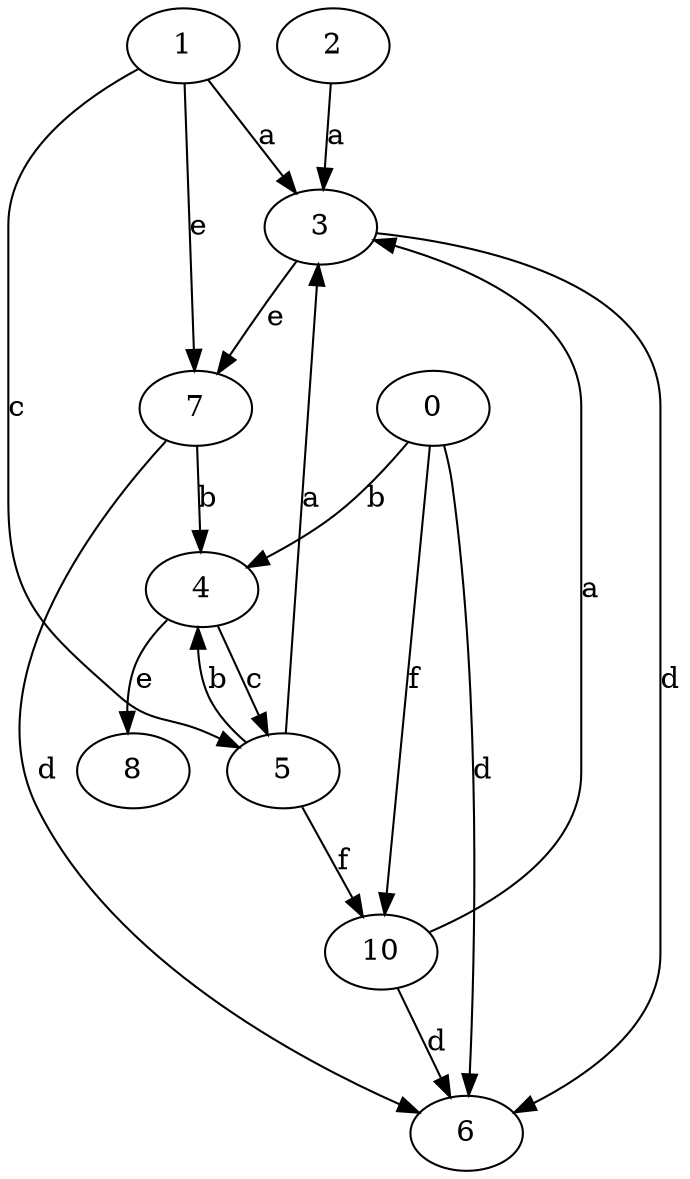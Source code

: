 strict digraph  {
2;
3;
0;
4;
5;
6;
7;
8;
10;
1;
2 -> 3  [label=a];
3 -> 6  [label=d];
3 -> 7  [label=e];
0 -> 4  [label=b];
0 -> 6  [label=d];
0 -> 10  [label=f];
4 -> 5  [label=c];
4 -> 8  [label=e];
5 -> 3  [label=a];
5 -> 4  [label=b];
5 -> 10  [label=f];
7 -> 4  [label=b];
7 -> 6  [label=d];
10 -> 3  [label=a];
10 -> 6  [label=d];
1 -> 3  [label=a];
1 -> 5  [label=c];
1 -> 7  [label=e];
}
